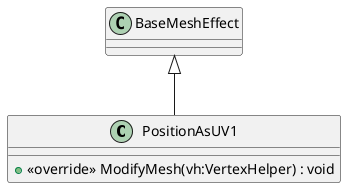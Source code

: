 @startuml
class PositionAsUV1 {
    + <<override>> ModifyMesh(vh:VertexHelper) : void
}
BaseMeshEffect <|-- PositionAsUV1
@enduml
